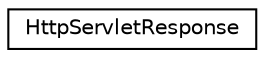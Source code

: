 digraph "Graphical Class Hierarchy"
{
  edge [fontname="Helvetica",fontsize="10",labelfontname="Helvetica",labelfontsize="10"];
  node [fontname="Helvetica",fontsize="10",shape=record];
  rankdir="LR";
  Node0 [label="HttpServletResponse",height=0.2,width=0.4,color="black", fillcolor="white", style="filled",URL="$class_http_servlet_response.html",tooltip="The HttpServletResponse class is responsable to response a Http request. "];
}
